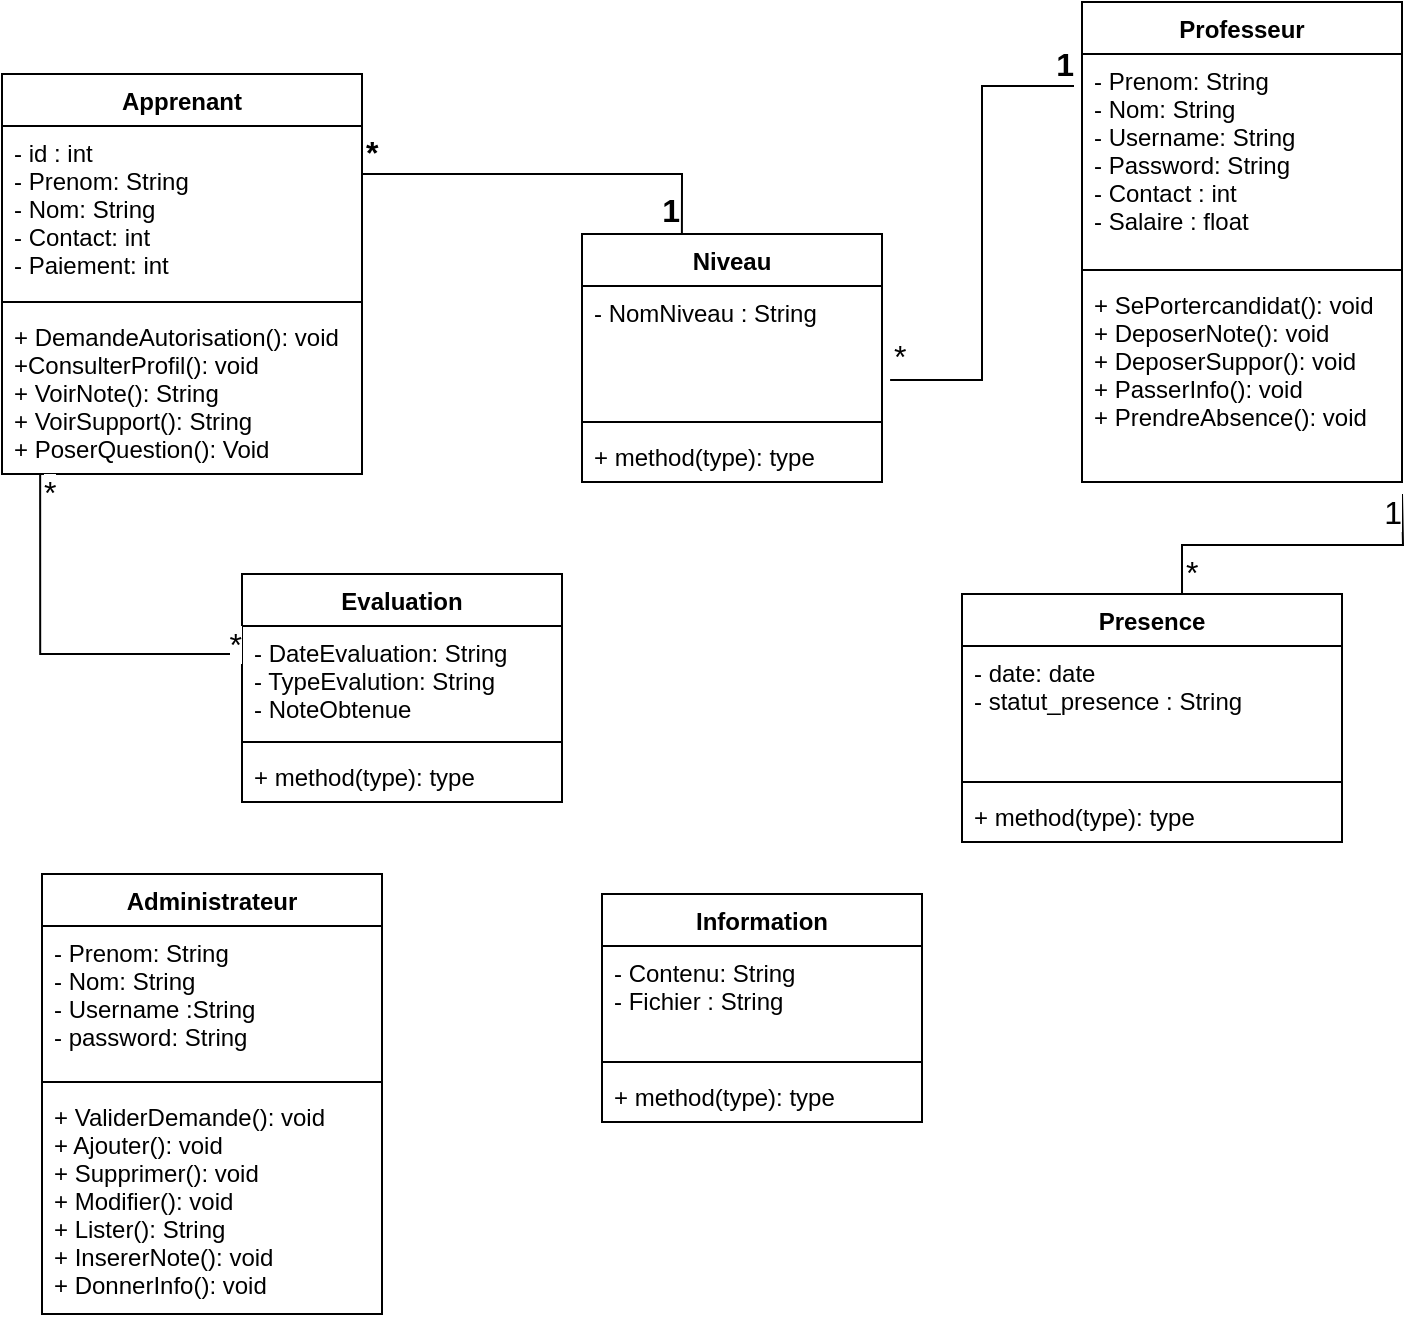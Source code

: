 <mxfile version="20.5.1" type="github">
  <diagram id="C5RBs43oDa-KdzZeNtuy" name="Page-1">
    <mxGraphModel dx="868" dy="482" grid="1" gridSize="10" guides="1" tooltips="1" connect="1" arrows="1" fold="1" page="1" pageScale="1" pageWidth="827" pageHeight="1169" math="0" shadow="0">
      <root>
        <mxCell id="WIyWlLk6GJQsqaUBKTNV-0" />
        <mxCell id="WIyWlLk6GJQsqaUBKTNV-1" parent="WIyWlLk6GJQsqaUBKTNV-0" />
        <mxCell id="76GFjRbFe7bVXMX4q32V-0" value="Professeur" style="swimlane;fontStyle=1;align=center;verticalAlign=top;childLayout=stackLayout;horizontal=1;startSize=26;horizontalStack=0;resizeParent=1;resizeParentMax=0;resizeLast=0;collapsible=1;marginBottom=0;" parent="WIyWlLk6GJQsqaUBKTNV-1" vertex="1">
          <mxGeometry x="600" y="144" width="160" height="240" as="geometry" />
        </mxCell>
        <mxCell id="76GFjRbFe7bVXMX4q32V-1" value="- Prenom: String&#xa;- Nom: String&#xa;- Username: String&#xa;- Password: String&#xa;- Contact : int&#xa;- Salaire : float" style="text;strokeColor=none;fillColor=none;align=left;verticalAlign=top;spacingLeft=4;spacingRight=4;overflow=hidden;rotatable=0;points=[[0,0.5],[1,0.5]];portConstraint=eastwest;" parent="76GFjRbFe7bVXMX4q32V-0" vertex="1">
          <mxGeometry y="26" width="160" height="104" as="geometry" />
        </mxCell>
        <mxCell id="76GFjRbFe7bVXMX4q32V-2" value="" style="line;strokeWidth=1;fillColor=none;align=left;verticalAlign=middle;spacingTop=-1;spacingLeft=3;spacingRight=3;rotatable=0;labelPosition=right;points=[];portConstraint=eastwest;strokeColor=inherit;" parent="76GFjRbFe7bVXMX4q32V-0" vertex="1">
          <mxGeometry y="130" width="160" height="8" as="geometry" />
        </mxCell>
        <mxCell id="76GFjRbFe7bVXMX4q32V-3" value="+ SePortercandidat(): void&#xa;+ DeposerNote(): void&#xa;+ DeposerSuppor(): void&#xa;+ PasserInfo(): void&#xa;+ PrendreAbsence(): void" style="text;strokeColor=none;fillColor=none;align=left;verticalAlign=top;spacingLeft=4;spacingRight=4;overflow=hidden;rotatable=0;points=[[0,0.5],[1,0.5]];portConstraint=eastwest;" parent="76GFjRbFe7bVXMX4q32V-0" vertex="1">
          <mxGeometry y="138" width="160" height="102" as="geometry" />
        </mxCell>
        <mxCell id="76GFjRbFe7bVXMX4q32V-4" value="Apprenant" style="swimlane;fontStyle=1;align=center;verticalAlign=top;childLayout=stackLayout;horizontal=1;startSize=26;horizontalStack=0;resizeParent=1;resizeParentMax=0;resizeLast=0;collapsible=1;marginBottom=0;" parent="WIyWlLk6GJQsqaUBKTNV-1" vertex="1">
          <mxGeometry x="60" y="180" width="180" height="200" as="geometry" />
        </mxCell>
        <mxCell id="76GFjRbFe7bVXMX4q32V-5" value="- id : int&#xa;- Prenom: String&#xa;- Nom: String&#xa;- Contact: int&#xa;- Paiement: int" style="text;strokeColor=none;fillColor=none;align=left;verticalAlign=top;spacingLeft=4;spacingRight=4;overflow=hidden;rotatable=0;points=[[0,0.5],[1,0.5]];portConstraint=eastwest;" parent="76GFjRbFe7bVXMX4q32V-4" vertex="1">
          <mxGeometry y="26" width="180" height="84" as="geometry" />
        </mxCell>
        <mxCell id="76GFjRbFe7bVXMX4q32V-6" value="" style="line;strokeWidth=1;fillColor=none;align=left;verticalAlign=middle;spacingTop=-1;spacingLeft=3;spacingRight=3;rotatable=0;labelPosition=right;points=[];portConstraint=eastwest;strokeColor=inherit;" parent="76GFjRbFe7bVXMX4q32V-4" vertex="1">
          <mxGeometry y="110" width="180" height="8" as="geometry" />
        </mxCell>
        <mxCell id="76GFjRbFe7bVXMX4q32V-7" value="+ DemandeAutorisation(): void&#xa;+ConsulterProfil(): void&#xa;+ VoirNote(): String&#xa;+ VoirSupport(): String&#xa;+ PoserQuestion(): Void" style="text;strokeColor=none;fillColor=none;align=left;verticalAlign=top;spacingLeft=4;spacingRight=4;overflow=hidden;rotatable=0;points=[[0,0.5],[1,0.5]];portConstraint=eastwest;" parent="76GFjRbFe7bVXMX4q32V-4" vertex="1">
          <mxGeometry y="118" width="180" height="82" as="geometry" />
        </mxCell>
        <mxCell id="76GFjRbFe7bVXMX4q32V-8" value="Niveau" style="swimlane;fontStyle=1;align=center;verticalAlign=top;childLayout=stackLayout;horizontal=1;startSize=26;horizontalStack=0;resizeParent=1;resizeParentMax=0;resizeLast=0;collapsible=1;marginBottom=0;" parent="WIyWlLk6GJQsqaUBKTNV-1" vertex="1">
          <mxGeometry x="350" y="260" width="150" height="124" as="geometry" />
        </mxCell>
        <mxCell id="76GFjRbFe7bVXMX4q32V-9" value="- NomNiveau : String" style="text;strokeColor=none;fillColor=none;align=left;verticalAlign=top;spacingLeft=4;spacingRight=4;overflow=hidden;rotatable=0;points=[[0,0.5],[1,0.5]];portConstraint=eastwest;" parent="76GFjRbFe7bVXMX4q32V-8" vertex="1">
          <mxGeometry y="26" width="150" height="64" as="geometry" />
        </mxCell>
        <mxCell id="76GFjRbFe7bVXMX4q32V-10" value="" style="line;strokeWidth=1;fillColor=none;align=left;verticalAlign=middle;spacingTop=-1;spacingLeft=3;spacingRight=3;rotatable=0;labelPosition=right;points=[];portConstraint=eastwest;strokeColor=inherit;" parent="76GFjRbFe7bVXMX4q32V-8" vertex="1">
          <mxGeometry y="90" width="150" height="8" as="geometry" />
        </mxCell>
        <mxCell id="76GFjRbFe7bVXMX4q32V-11" value="+ method(type): type" style="text;strokeColor=none;fillColor=none;align=left;verticalAlign=top;spacingLeft=4;spacingRight=4;overflow=hidden;rotatable=0;points=[[0,0.5],[1,0.5]];portConstraint=eastwest;" parent="76GFjRbFe7bVXMX4q32V-8" vertex="1">
          <mxGeometry y="98" width="150" height="26" as="geometry" />
        </mxCell>
        <mxCell id="76GFjRbFe7bVXMX4q32V-12" value="Presence" style="swimlane;fontStyle=1;align=center;verticalAlign=top;childLayout=stackLayout;horizontal=1;startSize=26;horizontalStack=0;resizeParent=1;resizeParentMax=0;resizeLast=0;collapsible=1;marginBottom=0;" parent="WIyWlLk6GJQsqaUBKTNV-1" vertex="1">
          <mxGeometry x="540" y="440" width="190" height="124" as="geometry" />
        </mxCell>
        <mxCell id="76GFjRbFe7bVXMX4q32V-13" value="- date: date&#xa;- statut_presence : String" style="text;strokeColor=none;fillColor=none;align=left;verticalAlign=top;spacingLeft=4;spacingRight=4;overflow=hidden;rotatable=0;points=[[0,0.5],[1,0.5]];portConstraint=eastwest;" parent="76GFjRbFe7bVXMX4q32V-12" vertex="1">
          <mxGeometry y="26" width="190" height="64" as="geometry" />
        </mxCell>
        <mxCell id="76GFjRbFe7bVXMX4q32V-14" value="" style="line;strokeWidth=1;fillColor=none;align=left;verticalAlign=middle;spacingTop=-1;spacingLeft=3;spacingRight=3;rotatable=0;labelPosition=right;points=[];portConstraint=eastwest;strokeColor=inherit;" parent="76GFjRbFe7bVXMX4q32V-12" vertex="1">
          <mxGeometry y="90" width="190" height="8" as="geometry" />
        </mxCell>
        <mxCell id="76GFjRbFe7bVXMX4q32V-15" value="+ method(type): type" style="text;strokeColor=none;fillColor=none;align=left;verticalAlign=top;spacingLeft=4;spacingRight=4;overflow=hidden;rotatable=0;points=[[0,0.5],[1,0.5]];portConstraint=eastwest;" parent="76GFjRbFe7bVXMX4q32V-12" vertex="1">
          <mxGeometry y="98" width="190" height="26" as="geometry" />
        </mxCell>
        <mxCell id="76GFjRbFe7bVXMX4q32V-16" value="Information" style="swimlane;fontStyle=1;align=center;verticalAlign=top;childLayout=stackLayout;horizontal=1;startSize=26;horizontalStack=0;resizeParent=1;resizeParentMax=0;resizeLast=0;collapsible=1;marginBottom=0;" parent="WIyWlLk6GJQsqaUBKTNV-1" vertex="1">
          <mxGeometry x="360" y="590" width="160" height="114" as="geometry" />
        </mxCell>
        <mxCell id="76GFjRbFe7bVXMX4q32V-17" value="- Contenu: String&#xa;- Fichier : String" style="text;strokeColor=none;fillColor=none;align=left;verticalAlign=top;spacingLeft=4;spacingRight=4;overflow=hidden;rotatable=0;points=[[0,0.5],[1,0.5]];portConstraint=eastwest;" parent="76GFjRbFe7bVXMX4q32V-16" vertex="1">
          <mxGeometry y="26" width="160" height="54" as="geometry" />
        </mxCell>
        <mxCell id="76GFjRbFe7bVXMX4q32V-18" value="" style="line;strokeWidth=1;fillColor=none;align=left;verticalAlign=middle;spacingTop=-1;spacingLeft=3;spacingRight=3;rotatable=0;labelPosition=right;points=[];portConstraint=eastwest;strokeColor=inherit;" parent="76GFjRbFe7bVXMX4q32V-16" vertex="1">
          <mxGeometry y="80" width="160" height="8" as="geometry" />
        </mxCell>
        <mxCell id="76GFjRbFe7bVXMX4q32V-19" value="+ method(type): type" style="text;strokeColor=none;fillColor=none;align=left;verticalAlign=top;spacingLeft=4;spacingRight=4;overflow=hidden;rotatable=0;points=[[0,0.5],[1,0.5]];portConstraint=eastwest;" parent="76GFjRbFe7bVXMX4q32V-16" vertex="1">
          <mxGeometry y="88" width="160" height="26" as="geometry" />
        </mxCell>
        <mxCell id="76GFjRbFe7bVXMX4q32V-21" value="Evaluation" style="swimlane;fontStyle=1;align=center;verticalAlign=top;childLayout=stackLayout;horizontal=1;startSize=26;horizontalStack=0;resizeParent=1;resizeParentMax=0;resizeLast=0;collapsible=1;marginBottom=0;" parent="WIyWlLk6GJQsqaUBKTNV-1" vertex="1">
          <mxGeometry x="180" y="430" width="160" height="114" as="geometry" />
        </mxCell>
        <mxCell id="76GFjRbFe7bVXMX4q32V-22" value="- DateEvaluation: String&#xa;- TypeEvalution: String &#xa;- NoteObtenue" style="text;strokeColor=none;fillColor=none;align=left;verticalAlign=top;spacingLeft=4;spacingRight=4;overflow=hidden;rotatable=0;points=[[0,0.5],[1,0.5]];portConstraint=eastwest;" parent="76GFjRbFe7bVXMX4q32V-21" vertex="1">
          <mxGeometry y="26" width="160" height="54" as="geometry" />
        </mxCell>
        <mxCell id="76GFjRbFe7bVXMX4q32V-23" value="" style="line;strokeWidth=1;fillColor=none;align=left;verticalAlign=middle;spacingTop=-1;spacingLeft=3;spacingRight=3;rotatable=0;labelPosition=right;points=[];portConstraint=eastwest;strokeColor=inherit;" parent="76GFjRbFe7bVXMX4q32V-21" vertex="1">
          <mxGeometry y="80" width="160" height="8" as="geometry" />
        </mxCell>
        <mxCell id="76GFjRbFe7bVXMX4q32V-24" value="+ method(type): type" style="text;strokeColor=none;fillColor=none;align=left;verticalAlign=top;spacingLeft=4;spacingRight=4;overflow=hidden;rotatable=0;points=[[0,0.5],[1,0.5]];portConstraint=eastwest;" parent="76GFjRbFe7bVXMX4q32V-21" vertex="1">
          <mxGeometry y="88" width="160" height="26" as="geometry" />
        </mxCell>
        <mxCell id="2XKTylvmgvcp49OsMqBx-0" value="Administrateur" style="swimlane;fontStyle=1;align=center;verticalAlign=top;childLayout=stackLayout;horizontal=1;startSize=26;horizontalStack=0;resizeParent=1;resizeParentMax=0;resizeLast=0;collapsible=1;marginBottom=0;" vertex="1" parent="WIyWlLk6GJQsqaUBKTNV-1">
          <mxGeometry x="80" y="580" width="170" height="220" as="geometry" />
        </mxCell>
        <mxCell id="2XKTylvmgvcp49OsMqBx-1" value="- Prenom: String&#xa;- Nom: String&#xa;- Username :String&#xa;- password: String" style="text;strokeColor=none;fillColor=none;align=left;verticalAlign=top;spacingLeft=4;spacingRight=4;overflow=hidden;rotatable=0;points=[[0,0.5],[1,0.5]];portConstraint=eastwest;" vertex="1" parent="2XKTylvmgvcp49OsMqBx-0">
          <mxGeometry y="26" width="170" height="74" as="geometry" />
        </mxCell>
        <mxCell id="2XKTylvmgvcp49OsMqBx-2" value="" style="line;strokeWidth=1;fillColor=none;align=left;verticalAlign=middle;spacingTop=-1;spacingLeft=3;spacingRight=3;rotatable=0;labelPosition=right;points=[];portConstraint=eastwest;strokeColor=inherit;" vertex="1" parent="2XKTylvmgvcp49OsMqBx-0">
          <mxGeometry y="100" width="170" height="8" as="geometry" />
        </mxCell>
        <mxCell id="2XKTylvmgvcp49OsMqBx-3" value="+ ValiderDemande(): void&#xa;+ Ajouter(): void&#xa;+ Supprimer(): void&#xa;+ Modifier(): void&#xa;+ Lister(): String&#xa;+ InsererNote(): void&#xa;+ DonnerInfo(): void" style="text;strokeColor=none;fillColor=none;align=left;verticalAlign=top;spacingLeft=4;spacingRight=4;overflow=hidden;rotatable=0;points=[[0,0.5],[1,0.5]];portConstraint=eastwest;" vertex="1" parent="2XKTylvmgvcp49OsMqBx-0">
          <mxGeometry y="108" width="170" height="112" as="geometry" />
        </mxCell>
        <mxCell id="2XKTylvmgvcp49OsMqBx-4" value="" style="endArrow=none;html=1;edgeStyle=orthogonalEdgeStyle;rounded=0;entryX=0.333;entryY=0;entryDx=0;entryDy=0;entryPerimeter=0;" edge="1" parent="WIyWlLk6GJQsqaUBKTNV-1" target="76GFjRbFe7bVXMX4q32V-8">
          <mxGeometry relative="1" as="geometry">
            <mxPoint x="240" y="230" as="sourcePoint" />
            <mxPoint x="400" y="230" as="targetPoint" />
            <Array as="points">
              <mxPoint x="400" y="230" />
            </Array>
          </mxGeometry>
        </mxCell>
        <mxCell id="2XKTylvmgvcp49OsMqBx-5" value="*" style="edgeLabel;resizable=0;html=1;align=left;verticalAlign=bottom;fontStyle=1;fontSize=16;" connectable="0" vertex="1" parent="2XKTylvmgvcp49OsMqBx-4">
          <mxGeometry x="-1" relative="1" as="geometry" />
        </mxCell>
        <mxCell id="2XKTylvmgvcp49OsMqBx-6" value="1" style="edgeLabel;resizable=0;html=1;align=right;verticalAlign=bottom;fontStyle=1;fontSize=16;" connectable="0" vertex="1" parent="2XKTylvmgvcp49OsMqBx-4">
          <mxGeometry x="1" relative="1" as="geometry" />
        </mxCell>
        <mxCell id="2XKTylvmgvcp49OsMqBx-7" value="" style="endArrow=none;html=1;edgeStyle=orthogonalEdgeStyle;rounded=0;fontSize=16;entryX=-0.025;entryY=0.154;entryDx=0;entryDy=0;entryPerimeter=0;exitX=1.027;exitY=0.734;exitDx=0;exitDy=0;exitPerimeter=0;" edge="1" parent="WIyWlLk6GJQsqaUBKTNV-1" source="76GFjRbFe7bVXMX4q32V-9" target="76GFjRbFe7bVXMX4q32V-1">
          <mxGeometry relative="1" as="geometry">
            <mxPoint x="540" y="290" as="sourcePoint" />
            <mxPoint x="570" y="230" as="targetPoint" />
          </mxGeometry>
        </mxCell>
        <mxCell id="2XKTylvmgvcp49OsMqBx-8" value="*" style="edgeLabel;resizable=0;html=1;align=left;verticalAlign=bottom;fontSize=16;" connectable="0" vertex="1" parent="2XKTylvmgvcp49OsMqBx-7">
          <mxGeometry x="-1" relative="1" as="geometry" />
        </mxCell>
        <mxCell id="2XKTylvmgvcp49OsMqBx-9" value="1" style="edgeLabel;resizable=0;html=1;align=right;verticalAlign=bottom;fontSize=16;fontStyle=1" connectable="0" vertex="1" parent="2XKTylvmgvcp49OsMqBx-7">
          <mxGeometry x="1" relative="1" as="geometry" />
        </mxCell>
        <mxCell id="2XKTylvmgvcp49OsMqBx-13" value="" style="endArrow=none;html=1;edgeStyle=orthogonalEdgeStyle;rounded=0;fontSize=16;exitX=0.106;exitY=1;exitDx=0;exitDy=0;exitPerimeter=0;" edge="1" parent="WIyWlLk6GJQsqaUBKTNV-1" source="76GFjRbFe7bVXMX4q32V-7">
          <mxGeometry relative="1" as="geometry">
            <mxPoint x="50" y="480" as="sourcePoint" />
            <mxPoint x="180" y="476.5" as="targetPoint" />
            <Array as="points">
              <mxPoint x="79" y="470" />
              <mxPoint x="180" y="470" />
            </Array>
          </mxGeometry>
        </mxCell>
        <mxCell id="2XKTylvmgvcp49OsMqBx-14" value="*" style="edgeLabel;resizable=0;html=1;align=left;verticalAlign=bottom;fontSize=16;" connectable="0" vertex="1" parent="2XKTylvmgvcp49OsMqBx-13">
          <mxGeometry x="-1" relative="1" as="geometry">
            <mxPoint y="20" as="offset" />
          </mxGeometry>
        </mxCell>
        <mxCell id="2XKTylvmgvcp49OsMqBx-15" value="*" style="edgeLabel;resizable=0;html=1;align=right;verticalAlign=bottom;fontSize=16;" connectable="0" vertex="1" parent="2XKTylvmgvcp49OsMqBx-13">
          <mxGeometry x="1" relative="1" as="geometry" />
        </mxCell>
        <mxCell id="2XKTylvmgvcp49OsMqBx-16" value="" style="endArrow=none;html=1;edgeStyle=orthogonalEdgeStyle;rounded=0;fontSize=16;exitX=0.579;exitY=0;exitDx=0;exitDy=0;exitPerimeter=0;" edge="1" parent="WIyWlLk6GJQsqaUBKTNV-1" source="76GFjRbFe7bVXMX4q32V-12">
          <mxGeometry relative="1" as="geometry">
            <mxPoint x="650" y="430" as="sourcePoint" />
            <mxPoint x="760" y="390" as="targetPoint" />
          </mxGeometry>
        </mxCell>
        <mxCell id="2XKTylvmgvcp49OsMqBx-17" value="*" style="edgeLabel;resizable=0;html=1;align=left;verticalAlign=bottom;fontSize=16;" connectable="0" vertex="1" parent="2XKTylvmgvcp49OsMqBx-16">
          <mxGeometry x="-1" relative="1" as="geometry" />
        </mxCell>
        <mxCell id="2XKTylvmgvcp49OsMqBx-18" value="1" style="edgeLabel;resizable=0;html=1;align=right;verticalAlign=bottom;fontSize=16;" connectable="0" vertex="1" parent="2XKTylvmgvcp49OsMqBx-16">
          <mxGeometry x="1" relative="1" as="geometry">
            <mxPoint y="20" as="offset" />
          </mxGeometry>
        </mxCell>
      </root>
    </mxGraphModel>
  </diagram>
</mxfile>
